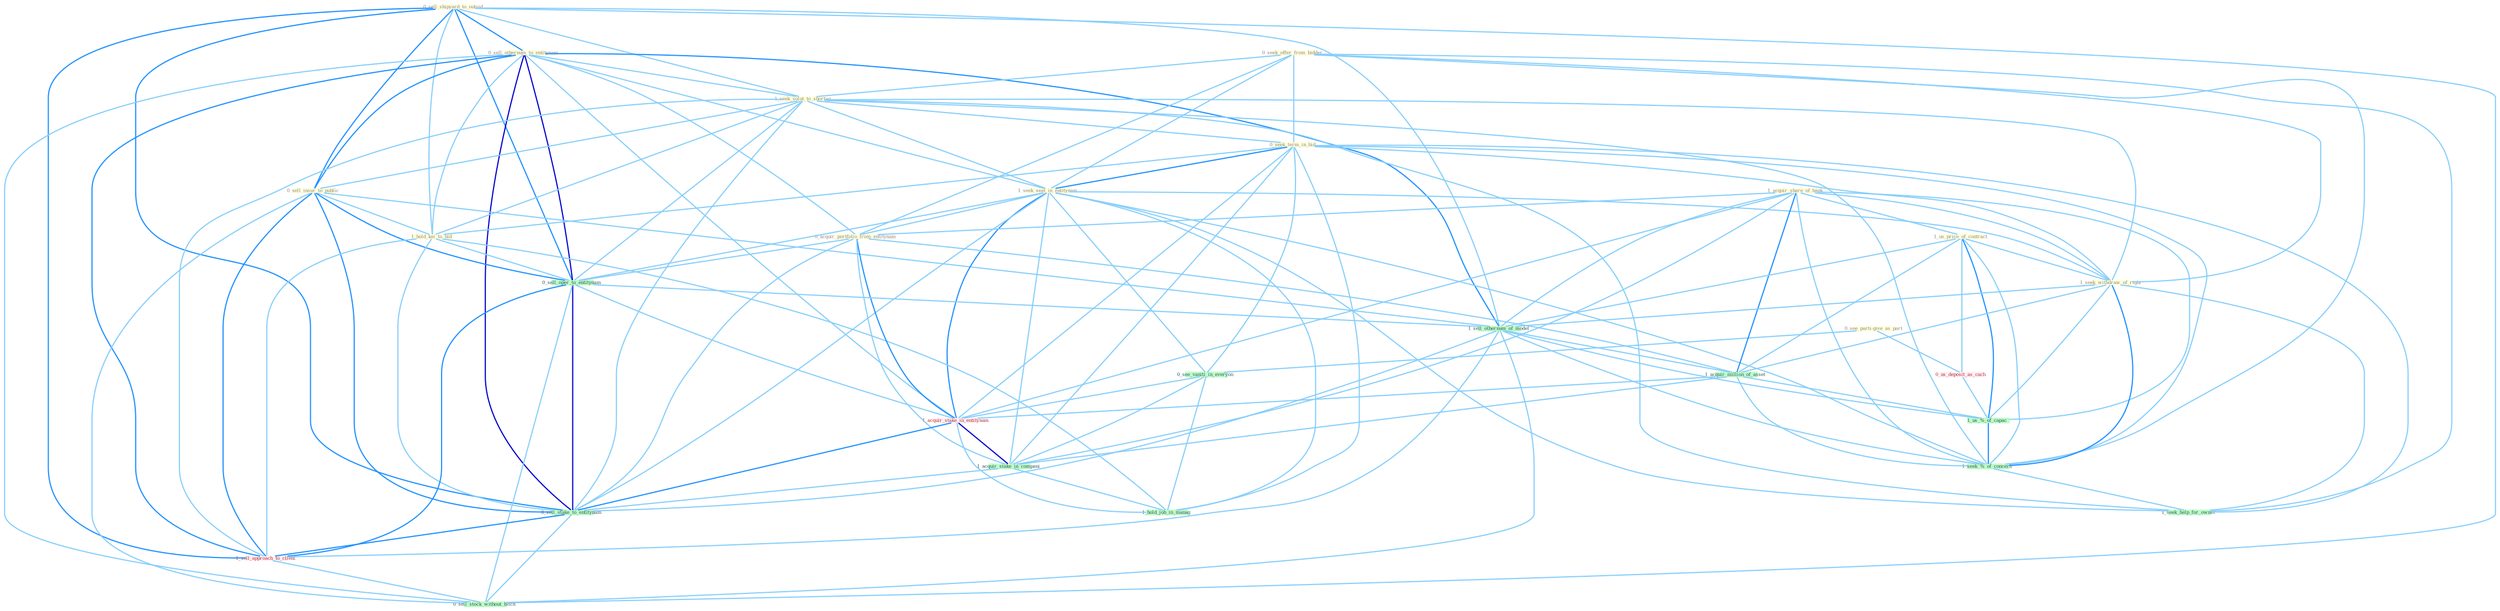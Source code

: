Graph G{ 
    node
    [shape=polygon,style=filled,width=.5,height=.06,color="#BDFCC9",fixedsize=true,fontsize=4,
    fontcolor="#2f4f4f"];
    {node
    [color="#ffffe0", fontcolor="#8b7d6b"] "0_sell_shipyard_to_outsid " "0_sell_othernum_to_entitynam " "0_seek_offer_from_bidder " "1_seek_solut_to_shortag " "0_seek_term_in_bid " "0_sell_insur_to_public " "1_seek_seat_in_entitynam " "1_hold_kei_to_bid " "0_see_parti-give_as_part " "1_acquir_share_of_bank " "0_acquir_portfolio_from_entitynam " "1_us_price_of_contract " "1_seek_withdraw_of_right "}
{node [color="#fff0f5", fontcolor="#b22222"] "0_us_deposit_as_cach " "1_acquir_stake_in_entitynam " "1_sell_approach_to_client "}
edge [color="#B0E2FF"];

	"0_sell_shipyard_to_outsid " -- "0_sell_othernum_to_entitynam " [w="2", color="#1e90ff" , len=0.8];
	"0_sell_shipyard_to_outsid " -- "1_seek_solut_to_shortag " [w="1", color="#87cefa" ];
	"0_sell_shipyard_to_outsid " -- "0_sell_insur_to_public " [w="2", color="#1e90ff" , len=0.8];
	"0_sell_shipyard_to_outsid " -- "1_hold_kei_to_bid " [w="1", color="#87cefa" ];
	"0_sell_shipyard_to_outsid " -- "0_sell_oper_to_entitynam " [w="2", color="#1e90ff" , len=0.8];
	"0_sell_shipyard_to_outsid " -- "1_sell_othernum_of_model " [w="1", color="#87cefa" ];
	"0_sell_shipyard_to_outsid " -- "0_sell_stake_to_entitynam " [w="2", color="#1e90ff" , len=0.8];
	"0_sell_shipyard_to_outsid " -- "1_sell_approach_to_client " [w="2", color="#1e90ff" , len=0.8];
	"0_sell_shipyard_to_outsid " -- "0_sell_stock_without_hitch " [w="1", color="#87cefa" ];
	"0_sell_othernum_to_entitynam " -- "1_seek_solut_to_shortag " [w="1", color="#87cefa" ];
	"0_sell_othernum_to_entitynam " -- "0_sell_insur_to_public " [w="2", color="#1e90ff" , len=0.8];
	"0_sell_othernum_to_entitynam " -- "1_seek_seat_in_entitynam " [w="1", color="#87cefa" ];
	"0_sell_othernum_to_entitynam " -- "1_hold_kei_to_bid " [w="1", color="#87cefa" ];
	"0_sell_othernum_to_entitynam " -- "0_acquir_portfolio_from_entitynam " [w="1", color="#87cefa" ];
	"0_sell_othernum_to_entitynam " -- "0_sell_oper_to_entitynam " [w="3", color="#0000cd" , len=0.6];
	"0_sell_othernum_to_entitynam " -- "1_sell_othernum_of_model " [w="2", color="#1e90ff" , len=0.8];
	"0_sell_othernum_to_entitynam " -- "1_acquir_stake_in_entitynam " [w="1", color="#87cefa" ];
	"0_sell_othernum_to_entitynam " -- "0_sell_stake_to_entitynam " [w="3", color="#0000cd" , len=0.6];
	"0_sell_othernum_to_entitynam " -- "1_sell_approach_to_client " [w="2", color="#1e90ff" , len=0.8];
	"0_sell_othernum_to_entitynam " -- "0_sell_stock_without_hitch " [w="1", color="#87cefa" ];
	"0_seek_offer_from_bidder " -- "1_seek_solut_to_shortag " [w="1", color="#87cefa" ];
	"0_seek_offer_from_bidder " -- "0_seek_term_in_bid " [w="1", color="#87cefa" ];
	"0_seek_offer_from_bidder " -- "1_seek_seat_in_entitynam " [w="1", color="#87cefa" ];
	"0_seek_offer_from_bidder " -- "0_acquir_portfolio_from_entitynam " [w="1", color="#87cefa" ];
	"0_seek_offer_from_bidder " -- "1_seek_withdraw_of_right " [w="1", color="#87cefa" ];
	"0_seek_offer_from_bidder " -- "1_seek_%_of_concern " [w="1", color="#87cefa" ];
	"0_seek_offer_from_bidder " -- "1_seek_help_for_owner " [w="1", color="#87cefa" ];
	"1_seek_solut_to_shortag " -- "0_seek_term_in_bid " [w="1", color="#87cefa" ];
	"1_seek_solut_to_shortag " -- "0_sell_insur_to_public " [w="1", color="#87cefa" ];
	"1_seek_solut_to_shortag " -- "1_seek_seat_in_entitynam " [w="1", color="#87cefa" ];
	"1_seek_solut_to_shortag " -- "1_hold_kei_to_bid " [w="1", color="#87cefa" ];
	"1_seek_solut_to_shortag " -- "1_seek_withdraw_of_right " [w="1", color="#87cefa" ];
	"1_seek_solut_to_shortag " -- "0_sell_oper_to_entitynam " [w="1", color="#87cefa" ];
	"1_seek_solut_to_shortag " -- "0_sell_stake_to_entitynam " [w="1", color="#87cefa" ];
	"1_seek_solut_to_shortag " -- "1_sell_approach_to_client " [w="1", color="#87cefa" ];
	"1_seek_solut_to_shortag " -- "1_seek_%_of_concern " [w="1", color="#87cefa" ];
	"1_seek_solut_to_shortag " -- "1_seek_help_for_owner " [w="1", color="#87cefa" ];
	"0_seek_term_in_bid " -- "1_seek_seat_in_entitynam " [w="2", color="#1e90ff" , len=0.8];
	"0_seek_term_in_bid " -- "1_hold_kei_to_bid " [w="1", color="#87cefa" ];
	"0_seek_term_in_bid " -- "1_seek_withdraw_of_right " [w="1", color="#87cefa" ];
	"0_seek_term_in_bid " -- "0_see_vaniti_in_everyon " [w="1", color="#87cefa" ];
	"0_seek_term_in_bid " -- "1_acquir_stake_in_entitynam " [w="1", color="#87cefa" ];
	"0_seek_term_in_bid " -- "1_acquir_stake_in_compani " [w="1", color="#87cefa" ];
	"0_seek_term_in_bid " -- "1_hold_job_in_manag " [w="1", color="#87cefa" ];
	"0_seek_term_in_bid " -- "1_seek_%_of_concern " [w="1", color="#87cefa" ];
	"0_seek_term_in_bid " -- "1_seek_help_for_owner " [w="1", color="#87cefa" ];
	"0_sell_insur_to_public " -- "1_hold_kei_to_bid " [w="1", color="#87cefa" ];
	"0_sell_insur_to_public " -- "0_sell_oper_to_entitynam " [w="2", color="#1e90ff" , len=0.8];
	"0_sell_insur_to_public " -- "1_sell_othernum_of_model " [w="1", color="#87cefa" ];
	"0_sell_insur_to_public " -- "0_sell_stake_to_entitynam " [w="2", color="#1e90ff" , len=0.8];
	"0_sell_insur_to_public " -- "1_sell_approach_to_client " [w="2", color="#1e90ff" , len=0.8];
	"0_sell_insur_to_public " -- "0_sell_stock_without_hitch " [w="1", color="#87cefa" ];
	"1_seek_seat_in_entitynam " -- "0_acquir_portfolio_from_entitynam " [w="1", color="#87cefa" ];
	"1_seek_seat_in_entitynam " -- "1_seek_withdraw_of_right " [w="1", color="#87cefa" ];
	"1_seek_seat_in_entitynam " -- "0_sell_oper_to_entitynam " [w="1", color="#87cefa" ];
	"1_seek_seat_in_entitynam " -- "0_see_vaniti_in_everyon " [w="1", color="#87cefa" ];
	"1_seek_seat_in_entitynam " -- "1_acquir_stake_in_entitynam " [w="2", color="#1e90ff" , len=0.8];
	"1_seek_seat_in_entitynam " -- "1_acquir_stake_in_compani " [w="1", color="#87cefa" ];
	"1_seek_seat_in_entitynam " -- "0_sell_stake_to_entitynam " [w="1", color="#87cefa" ];
	"1_seek_seat_in_entitynam " -- "1_hold_job_in_manag " [w="1", color="#87cefa" ];
	"1_seek_seat_in_entitynam " -- "1_seek_%_of_concern " [w="1", color="#87cefa" ];
	"1_seek_seat_in_entitynam " -- "1_seek_help_for_owner " [w="1", color="#87cefa" ];
	"1_hold_kei_to_bid " -- "0_sell_oper_to_entitynam " [w="1", color="#87cefa" ];
	"1_hold_kei_to_bid " -- "0_sell_stake_to_entitynam " [w="1", color="#87cefa" ];
	"1_hold_kei_to_bid " -- "1_sell_approach_to_client " [w="1", color="#87cefa" ];
	"1_hold_kei_to_bid " -- "1_hold_job_in_manag " [w="1", color="#87cefa" ];
	"0_see_parti-give_as_part " -- "0_see_vaniti_in_everyon " [w="1", color="#87cefa" ];
	"0_see_parti-give_as_part " -- "0_us_deposit_as_cach " [w="1", color="#87cefa" ];
	"1_acquir_share_of_bank " -- "0_acquir_portfolio_from_entitynam " [w="1", color="#87cefa" ];
	"1_acquir_share_of_bank " -- "1_us_price_of_contract " [w="1", color="#87cefa" ];
	"1_acquir_share_of_bank " -- "1_seek_withdraw_of_right " [w="1", color="#87cefa" ];
	"1_acquir_share_of_bank " -- "1_sell_othernum_of_model " [w="1", color="#87cefa" ];
	"1_acquir_share_of_bank " -- "1_acquir_million_of_asset " [w="2", color="#1e90ff" , len=0.8];
	"1_acquir_share_of_bank " -- "1_acquir_stake_in_entitynam " [w="1", color="#87cefa" ];
	"1_acquir_share_of_bank " -- "1_acquir_stake_in_compani " [w="1", color="#87cefa" ];
	"1_acquir_share_of_bank " -- "1_us_%_of_capac " [w="1", color="#87cefa" ];
	"1_acquir_share_of_bank " -- "1_seek_%_of_concern " [w="1", color="#87cefa" ];
	"0_acquir_portfolio_from_entitynam " -- "0_sell_oper_to_entitynam " [w="1", color="#87cefa" ];
	"0_acquir_portfolio_from_entitynam " -- "1_acquir_million_of_asset " [w="1", color="#87cefa" ];
	"0_acquir_portfolio_from_entitynam " -- "1_acquir_stake_in_entitynam " [w="2", color="#1e90ff" , len=0.8];
	"0_acquir_portfolio_from_entitynam " -- "1_acquir_stake_in_compani " [w="1", color="#87cefa" ];
	"0_acquir_portfolio_from_entitynam " -- "0_sell_stake_to_entitynam " [w="1", color="#87cefa" ];
	"1_us_price_of_contract " -- "1_seek_withdraw_of_right " [w="1", color="#87cefa" ];
	"1_us_price_of_contract " -- "1_sell_othernum_of_model " [w="1", color="#87cefa" ];
	"1_us_price_of_contract " -- "1_acquir_million_of_asset " [w="1", color="#87cefa" ];
	"1_us_price_of_contract " -- "0_us_deposit_as_cach " [w="1", color="#87cefa" ];
	"1_us_price_of_contract " -- "1_us_%_of_capac " [w="2", color="#1e90ff" , len=0.8];
	"1_us_price_of_contract " -- "1_seek_%_of_concern " [w="1", color="#87cefa" ];
	"1_seek_withdraw_of_right " -- "1_sell_othernum_of_model " [w="1", color="#87cefa" ];
	"1_seek_withdraw_of_right " -- "1_acquir_million_of_asset " [w="1", color="#87cefa" ];
	"1_seek_withdraw_of_right " -- "1_us_%_of_capac " [w="1", color="#87cefa" ];
	"1_seek_withdraw_of_right " -- "1_seek_%_of_concern " [w="2", color="#1e90ff" , len=0.8];
	"1_seek_withdraw_of_right " -- "1_seek_help_for_owner " [w="1", color="#87cefa" ];
	"0_sell_oper_to_entitynam " -- "1_sell_othernum_of_model " [w="1", color="#87cefa" ];
	"0_sell_oper_to_entitynam " -- "1_acquir_stake_in_entitynam " [w="1", color="#87cefa" ];
	"0_sell_oper_to_entitynam " -- "0_sell_stake_to_entitynam " [w="3", color="#0000cd" , len=0.6];
	"0_sell_oper_to_entitynam " -- "1_sell_approach_to_client " [w="2", color="#1e90ff" , len=0.8];
	"0_sell_oper_to_entitynam " -- "0_sell_stock_without_hitch " [w="1", color="#87cefa" ];
	"1_sell_othernum_of_model " -- "1_acquir_million_of_asset " [w="1", color="#87cefa" ];
	"1_sell_othernum_of_model " -- "0_sell_stake_to_entitynam " [w="1", color="#87cefa" ];
	"1_sell_othernum_of_model " -- "1_us_%_of_capac " [w="1", color="#87cefa" ];
	"1_sell_othernum_of_model " -- "1_sell_approach_to_client " [w="1", color="#87cefa" ];
	"1_sell_othernum_of_model " -- "0_sell_stock_without_hitch " [w="1", color="#87cefa" ];
	"1_sell_othernum_of_model " -- "1_seek_%_of_concern " [w="1", color="#87cefa" ];
	"0_see_vaniti_in_everyon " -- "1_acquir_stake_in_entitynam " [w="1", color="#87cefa" ];
	"0_see_vaniti_in_everyon " -- "1_acquir_stake_in_compani " [w="1", color="#87cefa" ];
	"0_see_vaniti_in_everyon " -- "1_hold_job_in_manag " [w="1", color="#87cefa" ];
	"1_acquir_million_of_asset " -- "1_acquir_stake_in_entitynam " [w="1", color="#87cefa" ];
	"1_acquir_million_of_asset " -- "1_acquir_stake_in_compani " [w="1", color="#87cefa" ];
	"1_acquir_million_of_asset " -- "1_us_%_of_capac " [w="1", color="#87cefa" ];
	"1_acquir_million_of_asset " -- "1_seek_%_of_concern " [w="1", color="#87cefa" ];
	"0_us_deposit_as_cach " -- "1_us_%_of_capac " [w="1", color="#87cefa" ];
	"1_acquir_stake_in_entitynam " -- "1_acquir_stake_in_compani " [w="3", color="#0000cd" , len=0.6];
	"1_acquir_stake_in_entitynam " -- "0_sell_stake_to_entitynam " [w="2", color="#1e90ff" , len=0.8];
	"1_acquir_stake_in_entitynam " -- "1_hold_job_in_manag " [w="1", color="#87cefa" ];
	"1_acquir_stake_in_compani " -- "0_sell_stake_to_entitynam " [w="1", color="#87cefa" ];
	"1_acquir_stake_in_compani " -- "1_hold_job_in_manag " [w="1", color="#87cefa" ];
	"0_sell_stake_to_entitynam " -- "1_sell_approach_to_client " [w="2", color="#1e90ff" , len=0.8];
	"0_sell_stake_to_entitynam " -- "0_sell_stock_without_hitch " [w="1", color="#87cefa" ];
	"1_us_%_of_capac " -- "1_seek_%_of_concern " [w="2", color="#1e90ff" , len=0.8];
	"1_sell_approach_to_client " -- "0_sell_stock_without_hitch " [w="1", color="#87cefa" ];
	"1_seek_%_of_concern " -- "1_seek_help_for_owner " [w="1", color="#87cefa" ];
}